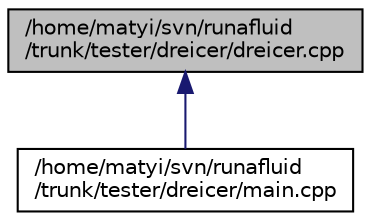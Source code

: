 digraph "/home/matyi/svn/runafluid/trunk/tester/dreicer/dreicer.cpp"
{
  edge [fontname="Helvetica",fontsize="10",labelfontname="Helvetica",labelfontsize="10"];
  node [fontname="Helvetica",fontsize="10",shape=record];
  Node1 [label="/home/matyi/svn/runafluid\l/trunk/tester/dreicer/dreicer.cpp",height=0.2,width=0.4,color="black", fillcolor="grey75", style="filled", fontcolor="black"];
  Node1 -> Node2 [dir="back",color="midnightblue",fontsize="10",style="solid",fontname="Helvetica"];
  Node2 [label="/home/matyi/svn/runafluid\l/trunk/tester/dreicer/main.cpp",height=0.2,width=0.4,color="black", fillcolor="white", style="filled",URL="$dreicer_2main_8cpp.html"];
}
